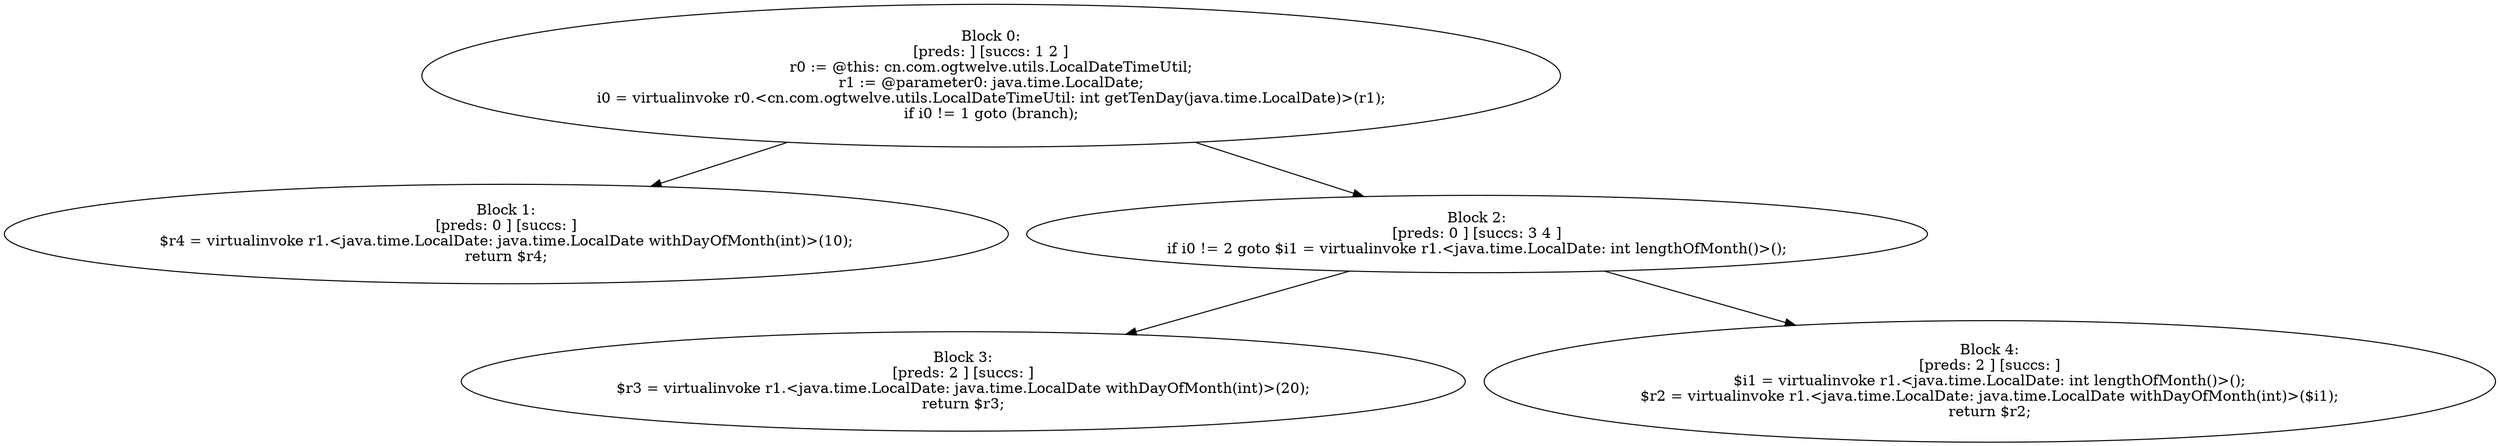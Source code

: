 digraph "unitGraph" {
    "Block 0:
[preds: ] [succs: 1 2 ]
r0 := @this: cn.com.ogtwelve.utils.LocalDateTimeUtil;
r1 := @parameter0: java.time.LocalDate;
i0 = virtualinvoke r0.<cn.com.ogtwelve.utils.LocalDateTimeUtil: int getTenDay(java.time.LocalDate)>(r1);
if i0 != 1 goto (branch);
"
    "Block 1:
[preds: 0 ] [succs: ]
$r4 = virtualinvoke r1.<java.time.LocalDate: java.time.LocalDate withDayOfMonth(int)>(10);
return $r4;
"
    "Block 2:
[preds: 0 ] [succs: 3 4 ]
if i0 != 2 goto $i1 = virtualinvoke r1.<java.time.LocalDate: int lengthOfMonth()>();
"
    "Block 3:
[preds: 2 ] [succs: ]
$r3 = virtualinvoke r1.<java.time.LocalDate: java.time.LocalDate withDayOfMonth(int)>(20);
return $r3;
"
    "Block 4:
[preds: 2 ] [succs: ]
$i1 = virtualinvoke r1.<java.time.LocalDate: int lengthOfMonth()>();
$r2 = virtualinvoke r1.<java.time.LocalDate: java.time.LocalDate withDayOfMonth(int)>($i1);
return $r2;
"
    "Block 0:
[preds: ] [succs: 1 2 ]
r0 := @this: cn.com.ogtwelve.utils.LocalDateTimeUtil;
r1 := @parameter0: java.time.LocalDate;
i0 = virtualinvoke r0.<cn.com.ogtwelve.utils.LocalDateTimeUtil: int getTenDay(java.time.LocalDate)>(r1);
if i0 != 1 goto (branch);
"->"Block 1:
[preds: 0 ] [succs: ]
$r4 = virtualinvoke r1.<java.time.LocalDate: java.time.LocalDate withDayOfMonth(int)>(10);
return $r4;
";
    "Block 0:
[preds: ] [succs: 1 2 ]
r0 := @this: cn.com.ogtwelve.utils.LocalDateTimeUtil;
r1 := @parameter0: java.time.LocalDate;
i0 = virtualinvoke r0.<cn.com.ogtwelve.utils.LocalDateTimeUtil: int getTenDay(java.time.LocalDate)>(r1);
if i0 != 1 goto (branch);
"->"Block 2:
[preds: 0 ] [succs: 3 4 ]
if i0 != 2 goto $i1 = virtualinvoke r1.<java.time.LocalDate: int lengthOfMonth()>();
";
    "Block 2:
[preds: 0 ] [succs: 3 4 ]
if i0 != 2 goto $i1 = virtualinvoke r1.<java.time.LocalDate: int lengthOfMonth()>();
"->"Block 3:
[preds: 2 ] [succs: ]
$r3 = virtualinvoke r1.<java.time.LocalDate: java.time.LocalDate withDayOfMonth(int)>(20);
return $r3;
";
    "Block 2:
[preds: 0 ] [succs: 3 4 ]
if i0 != 2 goto $i1 = virtualinvoke r1.<java.time.LocalDate: int lengthOfMonth()>();
"->"Block 4:
[preds: 2 ] [succs: ]
$i1 = virtualinvoke r1.<java.time.LocalDate: int lengthOfMonth()>();
$r2 = virtualinvoke r1.<java.time.LocalDate: java.time.LocalDate withDayOfMonth(int)>($i1);
return $r2;
";
}
